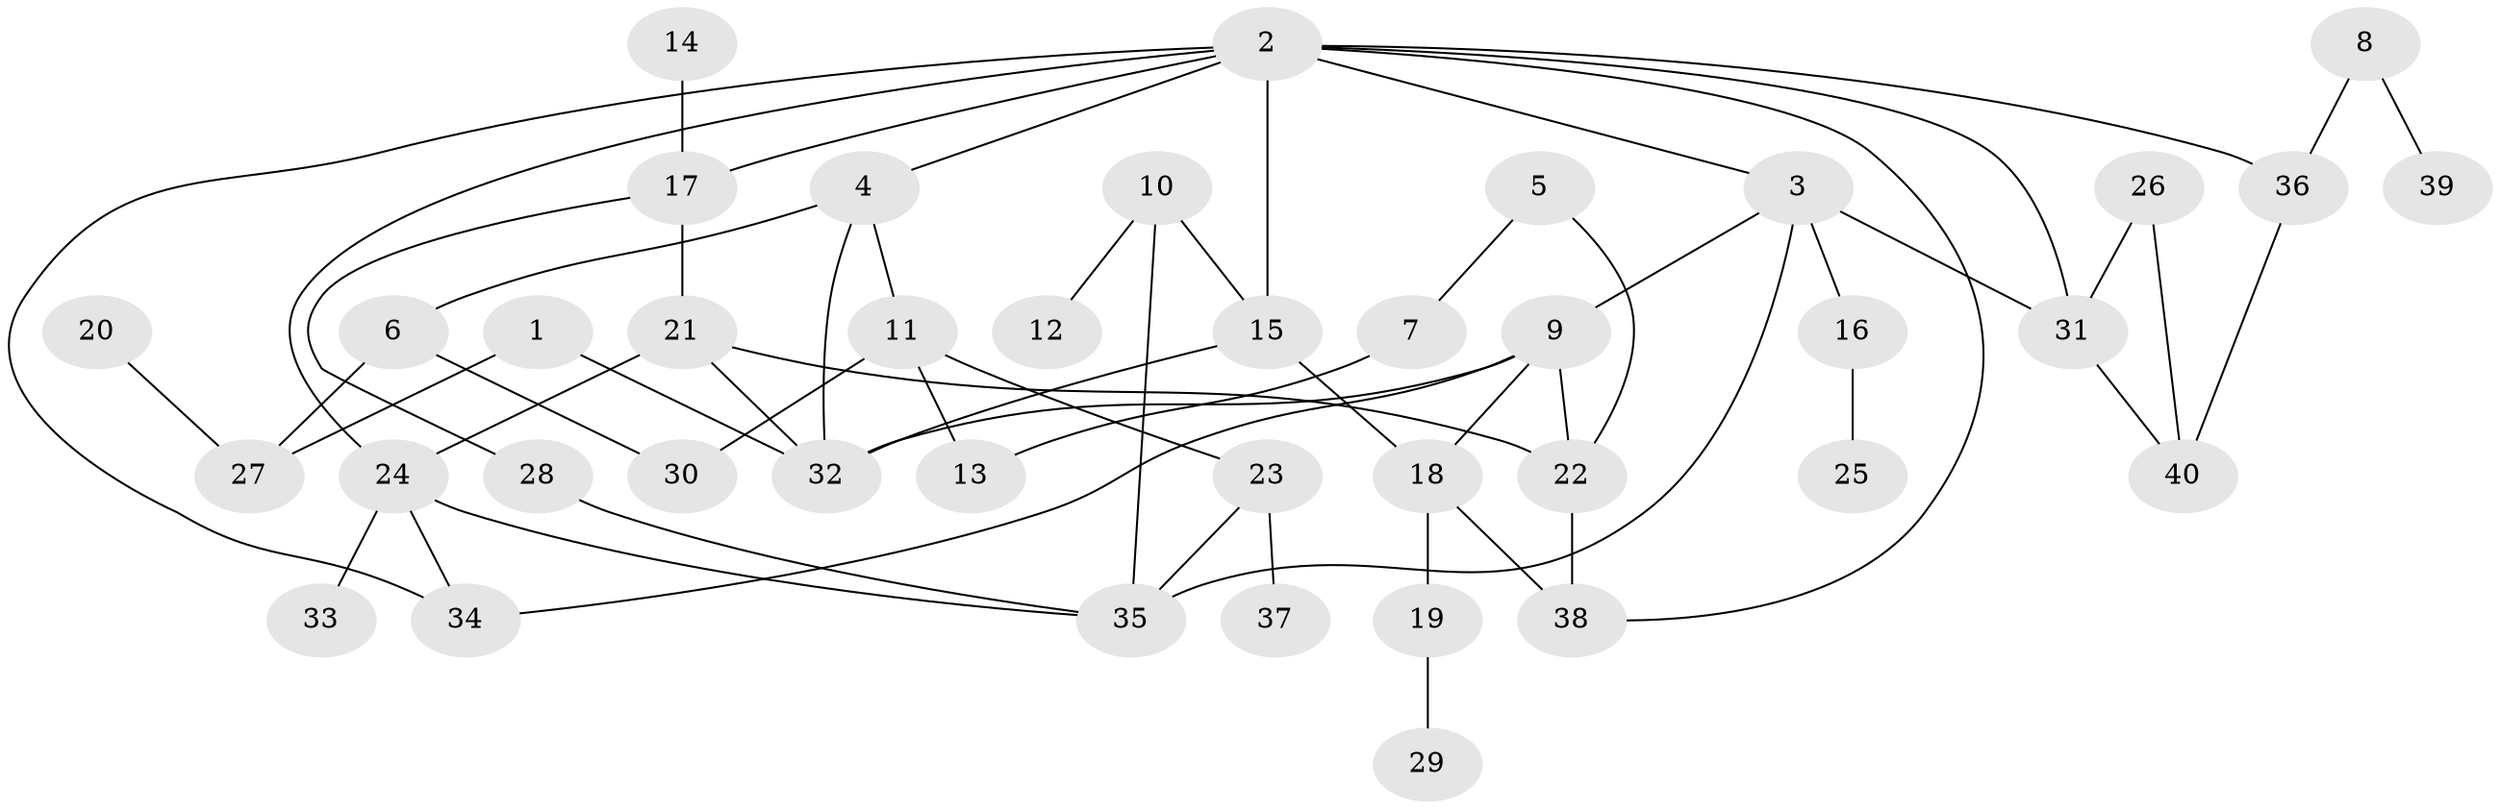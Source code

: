 // original degree distribution, {2: 0.26153846153846155, 7: 0.015384615384615385, 5: 0.03076923076923077, 4: 0.13846153846153847, 6: 0.046153846153846156, 3: 0.24615384615384617, 1: 0.26153846153846155}
// Generated by graph-tools (version 1.1) at 2025/36/03/04/25 23:36:12]
// undirected, 40 vertices, 59 edges
graph export_dot {
  node [color=gray90,style=filled];
  1;
  2;
  3;
  4;
  5;
  6;
  7;
  8;
  9;
  10;
  11;
  12;
  13;
  14;
  15;
  16;
  17;
  18;
  19;
  20;
  21;
  22;
  23;
  24;
  25;
  26;
  27;
  28;
  29;
  30;
  31;
  32;
  33;
  34;
  35;
  36;
  37;
  38;
  39;
  40;
  1 -- 27 [weight=1.0];
  1 -- 32 [weight=1.0];
  2 -- 3 [weight=1.0];
  2 -- 4 [weight=1.0];
  2 -- 15 [weight=1.0];
  2 -- 17 [weight=1.0];
  2 -- 24 [weight=1.0];
  2 -- 31 [weight=1.0];
  2 -- 34 [weight=1.0];
  2 -- 36 [weight=1.0];
  2 -- 38 [weight=1.0];
  3 -- 9 [weight=1.0];
  3 -- 16 [weight=2.0];
  3 -- 31 [weight=1.0];
  3 -- 35 [weight=1.0];
  4 -- 6 [weight=1.0];
  4 -- 11 [weight=1.0];
  4 -- 32 [weight=1.0];
  5 -- 7 [weight=1.0];
  5 -- 22 [weight=1.0];
  6 -- 27 [weight=1.0];
  6 -- 30 [weight=1.0];
  7 -- 13 [weight=1.0];
  8 -- 36 [weight=1.0];
  8 -- 39 [weight=1.0];
  9 -- 18 [weight=1.0];
  9 -- 22 [weight=1.0];
  9 -- 32 [weight=1.0];
  9 -- 34 [weight=1.0];
  10 -- 12 [weight=1.0];
  10 -- 15 [weight=1.0];
  10 -- 35 [weight=1.0];
  11 -- 13 [weight=1.0];
  11 -- 23 [weight=1.0];
  11 -- 30 [weight=1.0];
  14 -- 17 [weight=1.0];
  15 -- 18 [weight=1.0];
  15 -- 32 [weight=1.0];
  16 -- 25 [weight=1.0];
  17 -- 21 [weight=1.0];
  17 -- 28 [weight=1.0];
  18 -- 19 [weight=1.0];
  18 -- 38 [weight=1.0];
  19 -- 29 [weight=1.0];
  20 -- 27 [weight=1.0];
  21 -- 22 [weight=1.0];
  21 -- 24 [weight=1.0];
  21 -- 32 [weight=1.0];
  22 -- 38 [weight=1.0];
  23 -- 35 [weight=1.0];
  23 -- 37 [weight=1.0];
  24 -- 33 [weight=1.0];
  24 -- 34 [weight=1.0];
  24 -- 35 [weight=1.0];
  26 -- 31 [weight=1.0];
  26 -- 40 [weight=1.0];
  28 -- 35 [weight=1.0];
  31 -- 40 [weight=1.0];
  36 -- 40 [weight=1.0];
}
